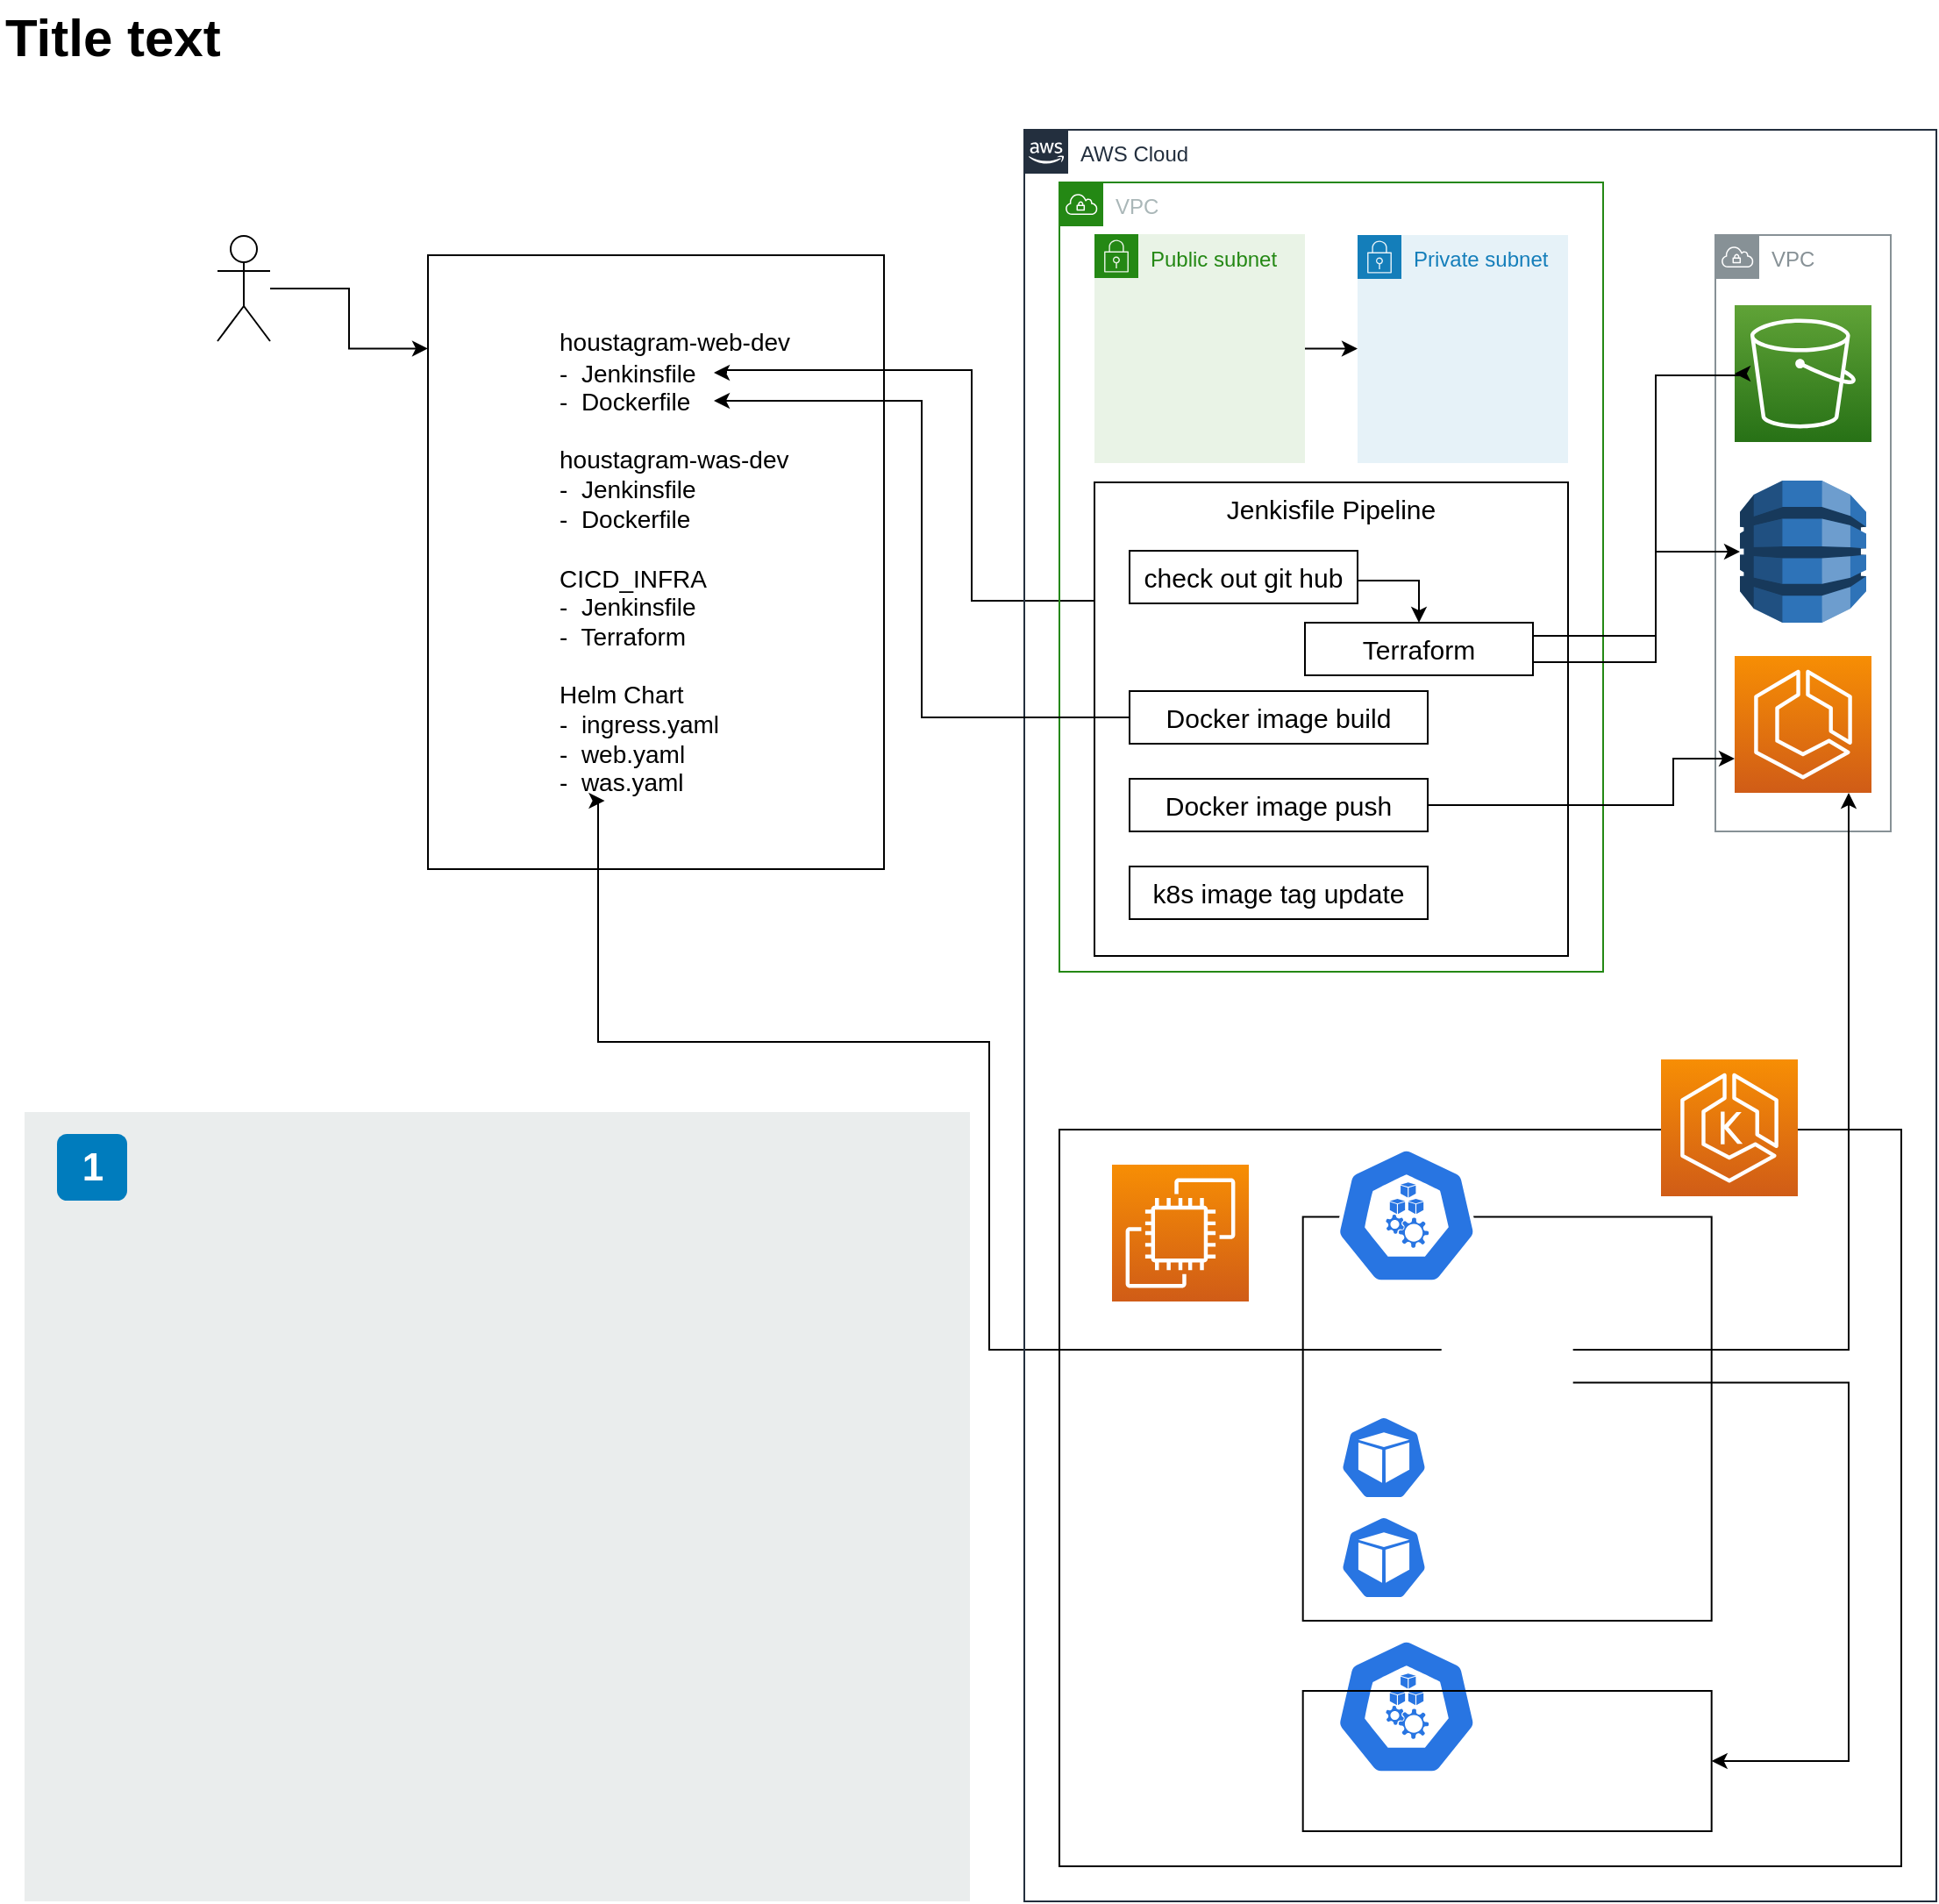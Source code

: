 <mxfile version="21.5.2" type="github">
  <diagram id="Ht1M8jgEwFfnCIfOTk4-" name="Page-1">
    <mxGraphModel dx="1062" dy="566" grid="1" gridSize="10" guides="1" tooltips="1" connect="1" arrows="1" fold="1" page="1" pageScale="1" pageWidth="827" pageHeight="1169" math="0" shadow="0">
      <root>
        <mxCell id="0" />
        <mxCell id="1" parent="0" />
        <mxCell id="DZXE_L7f7-npQuDMQyiP-21" value="" style="rounded=0;whiteSpace=wrap;html=1;fillColor=none;" vertex="1" parent="1">
          <mxGeometry x="280" y="171.5" width="260" height="350" as="geometry" />
        </mxCell>
        <mxCell id="-QjtrjUzRDEMRZ5MF8oH-46" value="" style="rounded=0;whiteSpace=wrap;html=1;fillColor=#EAEDED;fontSize=22;fontColor=#FFFFFF;strokeColor=none;labelBackgroundColor=none;" parent="1" vertex="1">
          <mxGeometry x="50" y="660" width="539" height="450" as="geometry" />
        </mxCell>
        <mxCell id="-QjtrjUzRDEMRZ5MF8oH-36" value="1" style="rounded=1;whiteSpace=wrap;html=1;fillColor=#007CBD;strokeColor=none;fontColor=#FFFFFF;fontStyle=1;fontSize=22;labelBackgroundColor=none;" parent="1" vertex="1">
          <mxGeometry x="68.5" y="672.5" width="40" height="38" as="geometry" />
        </mxCell>
        <mxCell id="-QjtrjUzRDEMRZ5MF8oH-47" value="Title text&lt;br&gt;" style="text;html=1;resizable=0;points=[];autosize=1;align=left;verticalAlign=top;spacingTop=-4;fontSize=30;fontStyle=1;labelBackgroundColor=none;" parent="1" vertex="1">
          <mxGeometry x="36.5" y="26.5" width="130" height="40" as="geometry" />
        </mxCell>
        <mxCell id="DZXE_L7f7-npQuDMQyiP-4" value="houstagram-web-dev&lt;br style=&quot;border-color: var(--border-color);&quot;&gt;&lt;br&gt;&lt;br style=&quot;border-color: var(--border-color);&quot;&gt;&lt;br style=&quot;border-color: var(--border-color);&quot;&gt;houstagram-was-dev&lt;br style=&quot;border-color: var(--border-color);&quot;&gt;-&amp;nbsp; Jenkinsfile&lt;br style=&quot;border-color: var(--border-color);&quot;&gt;-&amp;nbsp; Dockerfile&lt;br style=&quot;border-color: var(--border-color);&quot;&gt;&lt;br style=&quot;border-color: var(--border-color);&quot;&gt;CICD_INFRA&lt;br style=&quot;border-color: var(--border-color);&quot;&gt;-&amp;nbsp; Jenkinsfile&lt;br style=&quot;border-color: var(--border-color);&quot;&gt;-&amp;nbsp; Terraform&lt;br style=&quot;border-color: var(--border-color);&quot;&gt;" style="text;html=1;strokeColor=none;fillColor=none;align=left;verticalAlign=middle;whiteSpace=wrap;rounded=0;fontSize=14;" vertex="1" parent="1">
          <mxGeometry x="353" y="198.5" width="151" height="212" as="geometry" />
        </mxCell>
        <mxCell id="DZXE_L7f7-npQuDMQyiP-13" style="edgeStyle=orthogonalEdgeStyle;rounded=0;orthogonalLoop=1;jettySize=auto;html=1;entryX=0;entryY=0.152;entryDx=0;entryDy=0;entryPerimeter=0;" edge="1" parent="1" source="DZXE_L7f7-npQuDMQyiP-12" target="DZXE_L7f7-npQuDMQyiP-21">
          <mxGeometry relative="1" as="geometry" />
        </mxCell>
        <mxCell id="DZXE_L7f7-npQuDMQyiP-12" value="" style="shape=umlActor;verticalLabelPosition=bottom;verticalAlign=top;html=1;outlineConnect=0;" vertex="1" parent="1">
          <mxGeometry x="160" y="160.5" width="30" height="60" as="geometry" />
        </mxCell>
        <mxCell id="DZXE_L7f7-npQuDMQyiP-20" value="" style="shape=image;verticalLabelPosition=bottom;labelBackgroundColor=default;verticalAlign=top;aspect=fixed;imageAspect=0;image=https://img1.daumcdn.net/thumb/R800x0/?scode=mtistory2&amp;fname=https%3A%2F%2Fblog.kakaocdn.net%2Fdn%2FcHFpge%2FbtqCcVunx1Y%2Fieg750mwQFMRqAiSDlQvgk%2Fimg.png;" vertex="1" parent="1">
          <mxGeometry x="304" y="184.5" width="40" height="40" as="geometry" />
        </mxCell>
        <mxCell id="DZXE_L7f7-npQuDMQyiP-104" style="edgeStyle=orthogonalEdgeStyle;rounded=0;orthogonalLoop=1;jettySize=auto;html=1;exitX=1;exitY=0.5;exitDx=0;exitDy=0;entryX=0;entryY=0.25;entryDx=0;entryDy=0;startArrow=classic;startFill=1;endArrow=none;endFill=0;" edge="1" parent="1" source="DZXE_L7f7-npQuDMQyiP-70" target="DZXE_L7f7-npQuDMQyiP-63">
          <mxGeometry relative="1" as="geometry">
            <Array as="points">
              <mxPoint x="450" y="239" />
              <mxPoint x="450" y="237" />
              <mxPoint x="590" y="237" />
              <mxPoint x="590" y="369" />
            </Array>
          </mxGeometry>
        </mxCell>
        <mxCell id="DZXE_L7f7-npQuDMQyiP-70" value="-&amp;nbsp; Jenkinsfile" style="text;html=1;strokeColor=none;fillColor=none;align=left;verticalAlign=middle;whiteSpace=wrap;rounded=0;fontSize=14;" vertex="1" parent="1">
          <mxGeometry x="353" y="221" width="90" height="35" as="geometry" />
        </mxCell>
        <mxCell id="DZXE_L7f7-npQuDMQyiP-72" value="-&amp;nbsp; Dockerfile" style="text;html=1;strokeColor=none;fillColor=none;align=left;verticalAlign=middle;whiteSpace=wrap;rounded=0;fontSize=14;" vertex="1" parent="1">
          <mxGeometry x="353" y="239.5" width="90" height="30" as="geometry" />
        </mxCell>
        <mxCell id="DZXE_L7f7-npQuDMQyiP-83" value="Helm Chart&amp;nbsp;&lt;br style=&quot;border-color: var(--border-color);&quot;&gt;-&amp;nbsp; ingress.yaml&lt;br style=&quot;border-color: var(--border-color);&quot;&gt;-&amp;nbsp; web.yaml&lt;br style=&quot;border-color: var(--border-color);&quot;&gt;-&amp;nbsp; was.yaml" style="text;html=1;strokeColor=none;fillColor=none;align=left;verticalAlign=middle;whiteSpace=wrap;rounded=0;fontSize=14;" vertex="1" parent="1">
          <mxGeometry x="353" y="410.5" width="111" height="72" as="geometry" />
        </mxCell>
        <mxCell id="DZXE_L7f7-npQuDMQyiP-3" value="" style="shape=image;verticalLabelPosition=bottom;labelBackgroundColor=default;verticalAlign=top;aspect=fixed;imageAspect=0;image=https://cdn-icons-png.flaticon.com/512/25/25231.png;" vertex="1" parent="1">
          <mxGeometry x="383.5" y="100" width="61" height="61" as="geometry" />
        </mxCell>
        <mxCell id="DZXE_L7f7-npQuDMQyiP-98" style="edgeStyle=orthogonalEdgeStyle;rounded=0;orthogonalLoop=1;jettySize=auto;html=1;exitX=0;exitY=0.5;exitDx=0;exitDy=0;entryX=0.25;entryY=1;entryDx=0;entryDy=0;" edge="1" parent="1" source="DZXE_L7f7-npQuDMQyiP-92" target="DZXE_L7f7-npQuDMQyiP-83">
          <mxGeometry relative="1" as="geometry">
            <Array as="points">
              <mxPoint x="600" y="795" />
              <mxPoint x="600" y="620" />
              <mxPoint x="377" y="620" />
              <mxPoint x="377" y="483" />
            </Array>
          </mxGeometry>
        </mxCell>
        <mxCell id="jZVaUwOg5UY3L9NAnvdq-71" value="AWS Cloud" style="points=[[0,0],[0.25,0],[0.5,0],[0.75,0],[1,0],[1,0.25],[1,0.5],[1,0.75],[1,1],[0.75,1],[0.5,1],[0.25,1],[0,1],[0,0.75],[0,0.5],[0,0.25]];outlineConnect=0;gradientColor=none;html=1;whiteSpace=wrap;fontSize=12;fontStyle=0;shape=mxgraph.aws4.group;grIcon=mxgraph.aws4.group_aws_cloud_alt;strokeColor=#232F3E;fillColor=none;verticalAlign=top;align=left;spacingLeft=30;fontColor=#232F3E;dashed=0;labelBackgroundColor=none;container=1;pointerEvents=0;collapsible=0;recursiveResize=0;" parent="1" vertex="1">
          <mxGeometry x="620" y="100" width="520" height="1010" as="geometry" />
        </mxCell>
        <mxCell id="DZXE_L7f7-npQuDMQyiP-91" value="" style="text;html=1;strokeColor=default;fillColor=none;align=center;verticalAlign=top;whiteSpace=wrap;rounded=0;horizontal=1;fontSize=15;" vertex="1" parent="jZVaUwOg5UY3L9NAnvdq-71">
          <mxGeometry x="20" y="570" width="480" height="420" as="geometry" />
        </mxCell>
        <mxCell id="DZXE_L7f7-npQuDMQyiP-46" value="VPC" style="sketch=0;outlineConnect=0;gradientColor=none;html=1;whiteSpace=wrap;fontSize=12;fontStyle=0;shape=mxgraph.aws4.group;grIcon=mxgraph.aws4.group_vpc;strokeColor=#879196;fillColor=none;verticalAlign=top;align=left;spacingLeft=30;fontColor=#879196;dashed=0;" vertex="1" parent="jZVaUwOg5UY3L9NAnvdq-71">
          <mxGeometry x="394" y="60" width="100" height="340" as="geometry" />
        </mxCell>
        <mxCell id="DZXE_L7f7-npQuDMQyiP-49" value="" style="outlineConnect=0;dashed=0;verticalLabelPosition=bottom;verticalAlign=top;align=center;html=1;shape=mxgraph.aws3.dynamo_db;fillColor=#2E73B8;gradientColor=none;" vertex="1" parent="jZVaUwOg5UY3L9NAnvdq-71">
          <mxGeometry x="408" y="200" width="72" height="81" as="geometry" />
        </mxCell>
        <mxCell id="DZXE_L7f7-npQuDMQyiP-50" value="" style="sketch=0;points=[[0,0,0],[0.25,0,0],[0.5,0,0],[0.75,0,0],[1,0,0],[0,1,0],[0.25,1,0],[0.5,1,0],[0.75,1,0],[1,1,0],[0,0.25,0],[0,0.5,0],[0,0.75,0],[1,0.25,0],[1,0.5,0],[1,0.75,0]];outlineConnect=0;fontColor=#232F3E;gradientColor=#F78E04;gradientDirection=north;fillColor=#D05C17;strokeColor=#ffffff;dashed=0;verticalLabelPosition=bottom;verticalAlign=top;align=center;html=1;fontSize=12;fontStyle=0;aspect=fixed;shape=mxgraph.aws4.resourceIcon;resIcon=mxgraph.aws4.ecs;" vertex="1" parent="jZVaUwOg5UY3L9NAnvdq-71">
          <mxGeometry x="405" y="300" width="78" height="78" as="geometry" />
        </mxCell>
        <mxCell id="DZXE_L7f7-npQuDMQyiP-43" value="" style="sketch=0;points=[[0,0,0],[0.25,0,0],[0.5,0,0],[0.75,0,0],[1,0,0],[0,1,0],[0.25,1,0],[0.5,1,0],[0.75,1,0],[1,1,0],[0,0.25,0],[0,0.5,0],[0,0.75,0],[1,0.25,0],[1,0.5,0],[1,0.75,0]];outlineConnect=0;fontColor=#232F3E;gradientColor=#60A337;gradientDirection=north;fillColor=#277116;strokeColor=#ffffff;dashed=0;verticalLabelPosition=bottom;verticalAlign=top;align=center;html=1;fontSize=12;fontStyle=0;aspect=fixed;shape=mxgraph.aws4.resourceIcon;resIcon=mxgraph.aws4.s3;container=0;" vertex="1" parent="jZVaUwOg5UY3L9NAnvdq-71">
          <mxGeometry x="405" y="100" width="78" height="78" as="geometry" />
        </mxCell>
        <mxCell id="DZXE_L7f7-npQuDMQyiP-22" value="VPC" style="points=[[0,0],[0.25,0],[0.5,0],[0.75,0],[1,0],[1,0.25],[1,0.5],[1,0.75],[1,1],[0.75,1],[0.5,1],[0.25,1],[0,1],[0,0.75],[0,0.5],[0,0.25]];outlineConnect=0;gradientColor=none;html=1;whiteSpace=wrap;fontSize=12;fontStyle=0;container=1;pointerEvents=0;collapsible=0;recursiveResize=0;shape=mxgraph.aws4.group;grIcon=mxgraph.aws4.group_vpc;strokeColor=#248814;fillColor=none;verticalAlign=top;align=left;spacingLeft=30;fontColor=#AAB7B8;dashed=0;" vertex="1" parent="jZVaUwOg5UY3L9NAnvdq-71">
          <mxGeometry x="20" y="30" width="310" height="450" as="geometry" />
        </mxCell>
        <mxCell id="DZXE_L7f7-npQuDMQyiP-105" style="edgeStyle=orthogonalEdgeStyle;rounded=0;orthogonalLoop=1;jettySize=auto;html=1;exitX=1;exitY=0.5;exitDx=0;exitDy=0;entryX=0;entryY=0.5;entryDx=0;entryDy=0;" edge="1" parent="DZXE_L7f7-npQuDMQyiP-22" source="DZXE_L7f7-npQuDMQyiP-36" target="DZXE_L7f7-npQuDMQyiP-35">
          <mxGeometry relative="1" as="geometry" />
        </mxCell>
        <mxCell id="DZXE_L7f7-npQuDMQyiP-36" value="Public subnet" style="points=[[0,0],[0.25,0],[0.5,0],[0.75,0],[1,0],[1,0.25],[1,0.5],[1,0.75],[1,1],[0.75,1],[0.5,1],[0.25,1],[0,1],[0,0.75],[0,0.5],[0,0.25]];outlineConnect=0;gradientColor=none;html=1;whiteSpace=wrap;fontSize=12;fontStyle=0;container=1;pointerEvents=0;collapsible=0;recursiveResize=0;shape=mxgraph.aws4.group;grIcon=mxgraph.aws4.group_security_group;grStroke=0;strokeColor=#248814;fillColor=#E9F3E6;verticalAlign=top;align=left;spacingLeft=30;fontColor=#248814;dashed=0;" vertex="1" parent="DZXE_L7f7-npQuDMQyiP-22">
          <mxGeometry x="20" y="29.5" width="120" height="130.5" as="geometry" />
        </mxCell>
        <mxCell id="DZXE_L7f7-npQuDMQyiP-30" value="" style="shape=image;verticalLabelPosition=bottom;labelBackgroundColor=default;verticalAlign=top;aspect=fixed;imageAspect=0;image=https://upload.wikimedia.org/wikipedia/commons/thumb/e/e9/Jenkins_logo.svg/1200px-Jenkins_logo.svg.png;" vertex="1" parent="DZXE_L7f7-npQuDMQyiP-36">
          <mxGeometry x="25.17" y="29.5" width="65.54" height="90.5" as="geometry" />
        </mxCell>
        <mxCell id="DZXE_L7f7-npQuDMQyiP-35" value="Private subnet" style="points=[[0,0],[0.25,0],[0.5,0],[0.75,0],[1,0],[1,0.25],[1,0.5],[1,0.75],[1,1],[0.75,1],[0.5,1],[0.25,1],[0,1],[0,0.75],[0,0.5],[0,0.25]];outlineConnect=0;gradientColor=none;html=1;whiteSpace=wrap;fontSize=12;fontStyle=0;container=1;pointerEvents=0;collapsible=0;recursiveResize=0;shape=mxgraph.aws4.group;grIcon=mxgraph.aws4.group_security_group;grStroke=0;strokeColor=#147EBA;fillColor=#E6F2F8;verticalAlign=top;align=left;spacingLeft=30;fontColor=#147EBA;dashed=0;" vertex="1" parent="DZXE_L7f7-npQuDMQyiP-22">
          <mxGeometry x="170" y="30" width="120" height="130" as="geometry" />
        </mxCell>
        <mxCell id="DZXE_L7f7-npQuDMQyiP-101" value="" style="shape=image;verticalLabelPosition=bottom;labelBackgroundColor=default;verticalAlign=top;aspect=fixed;imageAspect=0;image=https://upload.wikimedia.org/wikipedia/commons/thumb/e/e9/Jenkins_logo.svg/1200px-Jenkins_logo.svg.png;" vertex="1" parent="DZXE_L7f7-npQuDMQyiP-35">
          <mxGeometry x="27.23" y="30" width="65.54" height="90.5" as="geometry" />
        </mxCell>
        <mxCell id="DZXE_L7f7-npQuDMQyiP-63" value="Jenkisfile Pipeline" style="text;html=1;strokeColor=default;fillColor=none;align=center;verticalAlign=top;whiteSpace=wrap;rounded=0;horizontal=1;fontSize=15;" vertex="1" parent="DZXE_L7f7-npQuDMQyiP-22">
          <mxGeometry x="20" y="171" width="270" height="270" as="geometry" />
        </mxCell>
        <mxCell id="DZXE_L7f7-npQuDMQyiP-80" style="edgeStyle=orthogonalEdgeStyle;rounded=0;orthogonalLoop=1;jettySize=auto;html=1;exitX=1;exitY=0.5;exitDx=0;exitDy=0;entryX=0.5;entryY=0;entryDx=0;entryDy=0;" edge="1" parent="DZXE_L7f7-npQuDMQyiP-22" source="DZXE_L7f7-npQuDMQyiP-57" target="DZXE_L7f7-npQuDMQyiP-62">
          <mxGeometry relative="1" as="geometry">
            <Array as="points">
              <mxPoint x="205" y="227" />
            </Array>
          </mxGeometry>
        </mxCell>
        <mxCell id="DZXE_L7f7-npQuDMQyiP-57" value="check out git hub" style="text;html=1;strokeColor=default;fillColor=none;align=center;verticalAlign=middle;whiteSpace=wrap;rounded=0;fontSize=15;" vertex="1" parent="DZXE_L7f7-npQuDMQyiP-22">
          <mxGeometry x="40" y="210" width="130" height="30" as="geometry" />
        </mxCell>
        <mxCell id="DZXE_L7f7-npQuDMQyiP-62" value="Terraform" style="text;html=1;strokeColor=default;fillColor=none;align=center;verticalAlign=middle;whiteSpace=wrap;rounded=0;fontSize=15;" vertex="1" parent="DZXE_L7f7-npQuDMQyiP-22">
          <mxGeometry x="140" y="251" width="130" height="30" as="geometry" />
        </mxCell>
        <mxCell id="DZXE_L7f7-npQuDMQyiP-59" value="Docker image build" style="text;html=1;strokeColor=default;fillColor=none;align=center;verticalAlign=middle;whiteSpace=wrap;rounded=0;fontSize=15;" vertex="1" parent="DZXE_L7f7-npQuDMQyiP-22">
          <mxGeometry x="40" y="290" width="170" height="30" as="geometry" />
        </mxCell>
        <mxCell id="DZXE_L7f7-npQuDMQyiP-58" value="Docker image push" style="text;html=1;strokeColor=default;fillColor=none;align=center;verticalAlign=middle;whiteSpace=wrap;rounded=0;fontSize=15;" vertex="1" parent="DZXE_L7f7-npQuDMQyiP-22">
          <mxGeometry x="40" y="340" width="170" height="30" as="geometry" />
        </mxCell>
        <mxCell id="DZXE_L7f7-npQuDMQyiP-60" value="k8s image tag update" style="text;html=1;strokeColor=default;fillColor=none;align=center;verticalAlign=middle;whiteSpace=wrap;rounded=0;fontSize=15;" vertex="1" parent="DZXE_L7f7-npQuDMQyiP-22">
          <mxGeometry x="40" y="390" width="170" height="30" as="geometry" />
        </mxCell>
        <mxCell id="DZXE_L7f7-npQuDMQyiP-77" style="edgeStyle=orthogonalEdgeStyle;rounded=0;orthogonalLoop=1;jettySize=auto;html=1;exitX=1;exitY=0.25;exitDx=0;exitDy=0;entryX=0;entryY=0.5;entryDx=0;entryDy=0;entryPerimeter=0;" edge="1" parent="jZVaUwOg5UY3L9NAnvdq-71" source="DZXE_L7f7-npQuDMQyiP-62" target="DZXE_L7f7-npQuDMQyiP-43">
          <mxGeometry relative="1" as="geometry">
            <Array as="points">
              <mxPoint x="360" y="289" />
              <mxPoint x="360" y="140" />
              <mxPoint x="411" y="140" />
            </Array>
          </mxGeometry>
        </mxCell>
        <mxCell id="DZXE_L7f7-npQuDMQyiP-78" style="edgeStyle=orthogonalEdgeStyle;rounded=0;orthogonalLoop=1;jettySize=auto;html=1;exitX=1;exitY=0.75;exitDx=0;exitDy=0;entryX=0;entryY=0.5;entryDx=0;entryDy=0;entryPerimeter=0;" edge="1" parent="jZVaUwOg5UY3L9NAnvdq-71" source="DZXE_L7f7-npQuDMQyiP-62" target="DZXE_L7f7-npQuDMQyiP-49">
          <mxGeometry relative="1" as="geometry">
            <Array as="points">
              <mxPoint x="360" y="303" />
              <mxPoint x="360" y="241" />
            </Array>
          </mxGeometry>
        </mxCell>
        <mxCell id="DZXE_L7f7-npQuDMQyiP-85" value="" style="sketch=0;points=[[0,0,0],[0.25,0,0],[0.5,0,0],[0.75,0,0],[1,0,0],[0,1,0],[0.25,1,0],[0.5,1,0],[0.75,1,0],[1,1,0],[0,0.25,0],[0,0.5,0],[0,0.75,0],[1,0.25,0],[1,0.5,0],[1,0.75,0]];outlineConnect=0;fontColor=#232F3E;gradientColor=#F78E04;gradientDirection=north;fillColor=#D05C17;strokeColor=#ffffff;dashed=0;verticalLabelPosition=bottom;verticalAlign=top;align=center;html=1;fontSize=12;fontStyle=0;aspect=fixed;shape=mxgraph.aws4.resourceIcon;resIcon=mxgraph.aws4.ec2;" vertex="1" parent="jZVaUwOg5UY3L9NAnvdq-71">
          <mxGeometry x="50" y="590" width="78" height="78" as="geometry" />
        </mxCell>
        <mxCell id="DZXE_L7f7-npQuDMQyiP-89" value="" style="text;html=1;strokeColor=default;fillColor=none;align=center;verticalAlign=top;whiteSpace=wrap;rounded=0;horizontal=1;fontSize=15;" vertex="1" parent="jZVaUwOg5UY3L9NAnvdq-71">
          <mxGeometry x="158.84" y="619.75" width="233" height="230.25" as="geometry" />
        </mxCell>
        <mxCell id="DZXE_L7f7-npQuDMQyiP-87" value="" style="sketch=0;html=1;dashed=0;whitespace=wrap;fillColor=#2875E2;strokeColor=#ffffff;points=[[0.005,0.63,0],[0.1,0.2,0],[0.9,0.2,0],[0.5,0,0],[0.995,0.63,0],[0.72,0.99,0],[0.5,1,0],[0.28,0.99,0]];verticalLabelPosition=bottom;align=center;verticalAlign=top;shape=mxgraph.kubernetes.icon;prIcon=node;aspect=fixed;" vertex="1" parent="jZVaUwOg5UY3L9NAnvdq-71">
          <mxGeometry x="170" y="580" width="95.84" height="78" as="geometry" />
        </mxCell>
        <mxCell id="DZXE_L7f7-npQuDMQyiP-41" value="" style="sketch=0;points=[[0,0,0],[0.25,0,0],[0.5,0,0],[0.75,0,0],[1,0,0],[0,1,0],[0.25,1,0],[0.5,1,0],[0.75,1,0],[1,1,0],[0,0.25,0],[0,0.5,0],[0,0.75,0],[1,0.25,0],[1,0.5,0],[1,0.75,0]];outlineConnect=0;fontColor=#232F3E;gradientColor=#F78E04;gradientDirection=north;fillColor=#D05C17;strokeColor=#ffffff;dashed=0;verticalLabelPosition=bottom;verticalAlign=top;align=center;html=1;fontSize=12;fontStyle=0;aspect=fixed;shape=mxgraph.aws4.resourceIcon;resIcon=mxgraph.aws4.eks;" vertex="1" parent="jZVaUwOg5UY3L9NAnvdq-71">
          <mxGeometry x="363" y="530" width="78" height="78" as="geometry" />
        </mxCell>
        <mxCell id="DZXE_L7f7-npQuDMQyiP-97" style="edgeStyle=orthogonalEdgeStyle;rounded=0;orthogonalLoop=1;jettySize=auto;html=1;exitX=1;exitY=0.5;exitDx=0;exitDy=0;" edge="1" parent="jZVaUwOg5UY3L9NAnvdq-71" source="DZXE_L7f7-npQuDMQyiP-92">
          <mxGeometry relative="1" as="geometry">
            <mxPoint x="470" y="378" as="targetPoint" />
            <Array as="points">
              <mxPoint x="470" y="695" />
            </Array>
          </mxGeometry>
        </mxCell>
        <mxCell id="DZXE_L7f7-npQuDMQyiP-115" style="edgeStyle=orthogonalEdgeStyle;rounded=0;orthogonalLoop=1;jettySize=auto;html=1;exitX=1;exitY=0.75;exitDx=0;exitDy=0;entryX=1;entryY=0.5;entryDx=0;entryDy=0;" edge="1" parent="jZVaUwOg5UY3L9NAnvdq-71" source="DZXE_L7f7-npQuDMQyiP-92" target="DZXE_L7f7-npQuDMQyiP-116">
          <mxGeometry relative="1" as="geometry">
            <Array as="points">
              <mxPoint x="470" y="714" />
              <mxPoint x="470" y="930" />
            </Array>
          </mxGeometry>
        </mxCell>
        <mxCell id="DZXE_L7f7-npQuDMQyiP-92" value="" style="shape=image;verticalLabelPosition=bottom;labelBackgroundColor=default;verticalAlign=top;aspect=fixed;imageAspect=0;image=https://blog.kakaocdn.net/dn/J5BnI/btq8KRgd8PI/Mxs15T5o8sBelJDEQK0Ko0/img.png;" vertex="1" parent="jZVaUwOg5UY3L9NAnvdq-71">
          <mxGeometry x="237.84" y="658" width="75" height="75" as="geometry" />
        </mxCell>
        <mxCell id="DZXE_L7f7-npQuDMQyiP-93" value="" style="sketch=0;html=1;dashed=0;whitespace=wrap;fillColor=#2875E2;strokeColor=#ffffff;points=[[0.005,0.63,0],[0.1,0.2,0],[0.9,0.2,0],[0.5,0,0],[0.995,0.63,0],[0.72,0.99,0],[0.5,1,0],[0.28,0.99,0]];verticalLabelPosition=bottom;align=center;verticalAlign=top;shape=mxgraph.kubernetes.icon;prIcon=pod" vertex="1" parent="jZVaUwOg5UY3L9NAnvdq-71">
          <mxGeometry x="180" y="733" width="50" height="48" as="geometry" />
        </mxCell>
        <mxCell id="DZXE_L7f7-npQuDMQyiP-94" value="" style="sketch=0;html=1;dashed=0;whitespace=wrap;fillColor=#2875E2;strokeColor=#ffffff;points=[[0.005,0.63,0],[0.1,0.2,0],[0.9,0.2,0],[0.5,0,0],[0.995,0.63,0],[0.72,0.99,0],[0.5,1,0],[0.28,0.99,0]];verticalLabelPosition=bottom;align=center;verticalAlign=top;shape=mxgraph.kubernetes.icon;prIcon=pod" vertex="1" parent="jZVaUwOg5UY3L9NAnvdq-71">
          <mxGeometry x="180" y="790" width="50" height="48" as="geometry" />
        </mxCell>
        <mxCell id="DZXE_L7f7-npQuDMQyiP-96" value="" style="sketch=0;html=1;dashed=0;whitespace=wrap;fillColor=#2875E2;strokeColor=#ffffff;points=[[0.005,0.63,0],[0.1,0.2,0],[0.9,0.2,0],[0.5,0,0],[0.995,0.63,0],[0.72,0.99,0],[0.5,1,0],[0.28,0.99,0]];verticalLabelPosition=bottom;align=center;verticalAlign=top;shape=mxgraph.kubernetes.icon;prIcon=node;aspect=fixed;" vertex="1" parent="jZVaUwOg5UY3L9NAnvdq-71">
          <mxGeometry x="170.0" y="860" width="95.84" height="78" as="geometry" />
        </mxCell>
        <mxCell id="DZXE_L7f7-npQuDMQyiP-116" value="" style="text;html=1;strokeColor=default;fillColor=none;align=center;verticalAlign=top;whiteSpace=wrap;rounded=0;horizontal=1;fontSize=15;" vertex="1" parent="jZVaUwOg5UY3L9NAnvdq-71">
          <mxGeometry x="158.84" y="890" width="233" height="80" as="geometry" />
        </mxCell>
        <mxCell id="DZXE_L7f7-npQuDMQyiP-119" style="edgeStyle=orthogonalEdgeStyle;rounded=0;orthogonalLoop=1;jettySize=auto;html=1;exitX=1;exitY=0.5;exitDx=0;exitDy=0;entryX=0;entryY=0.75;entryDx=0;entryDy=0;entryPerimeter=0;" edge="1" parent="jZVaUwOg5UY3L9NAnvdq-71" source="DZXE_L7f7-npQuDMQyiP-58" target="DZXE_L7f7-npQuDMQyiP-50">
          <mxGeometry relative="1" as="geometry">
            <Array as="points">
              <mxPoint x="370" y="385" />
              <mxPoint x="370" y="359" />
            </Array>
          </mxGeometry>
        </mxCell>
        <mxCell id="DZXE_L7f7-npQuDMQyiP-118" style="edgeStyle=orthogonalEdgeStyle;rounded=0;orthogonalLoop=1;jettySize=auto;html=1;exitX=0;exitY=0.5;exitDx=0;exitDy=0;entryX=1;entryY=0.5;entryDx=0;entryDy=0;" edge="1" parent="1" source="DZXE_L7f7-npQuDMQyiP-59" target="DZXE_L7f7-npQuDMQyiP-72">
          <mxGeometry relative="1" as="geometry" />
        </mxCell>
      </root>
    </mxGraphModel>
  </diagram>
</mxfile>
